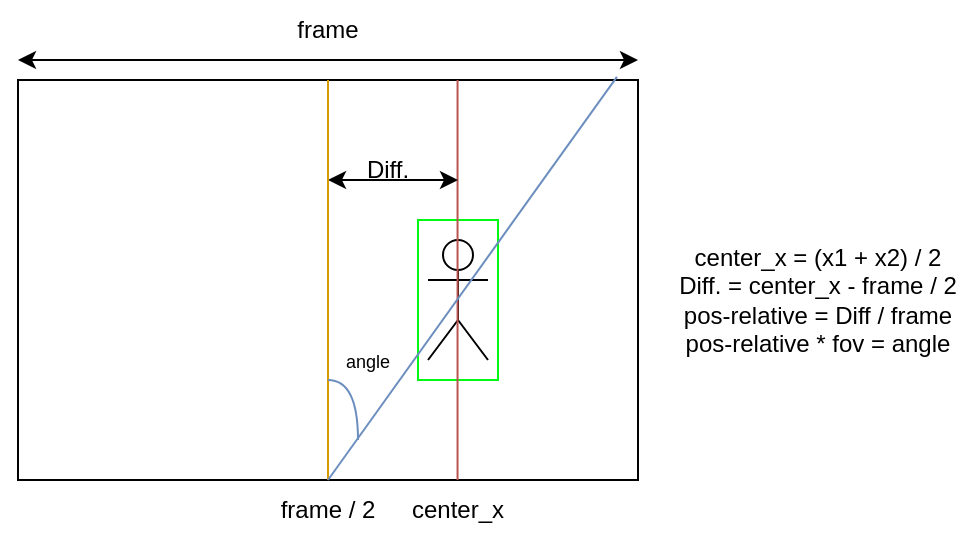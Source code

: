 <mxfile version="24.4.8" type="device">
  <diagram name="Page-1" id="c5X7hhBgmhvkAeY6OyJd">
    <mxGraphModel dx="912" dy="559" grid="1" gridSize="10" guides="1" tooltips="1" connect="1" arrows="1" fold="1" page="1" pageScale="1" pageWidth="850" pageHeight="1100" math="0" shadow="0">
      <root>
        <mxCell id="0" />
        <mxCell id="1" parent="0" />
        <mxCell id="uJ7OIQPrnL1CbaQ1osgT-1" value="" style="rounded=0;whiteSpace=wrap;html=1;" vertex="1" parent="1">
          <mxGeometry x="240" y="200" width="310" height="200" as="geometry" />
        </mxCell>
        <mxCell id="uJ7OIQPrnL1CbaQ1osgT-7" value="" style="rounded=0;whiteSpace=wrap;html=1;strokeColor=#00fa11;" vertex="1" parent="1">
          <mxGeometry x="440" y="270" width="40" height="80" as="geometry" />
        </mxCell>
        <mxCell id="uJ7OIQPrnL1CbaQ1osgT-8" value="" style="shape=umlActor;verticalLabelPosition=bottom;verticalAlign=top;html=1;outlineConnect=0;" vertex="1" parent="1">
          <mxGeometry x="445" y="280" width="30" height="60" as="geometry" />
        </mxCell>
        <mxCell id="uJ7OIQPrnL1CbaQ1osgT-27" value="" style="endArrow=none;html=1;rounded=0;fillColor=#f8cecc;strokeColor=#b85450;" edge="1" parent="1">
          <mxGeometry width="50" height="50" relative="1" as="geometry">
            <mxPoint x="459.77" y="400" as="sourcePoint" />
            <mxPoint x="459.77" y="200" as="targetPoint" />
          </mxGeometry>
        </mxCell>
        <mxCell id="uJ7OIQPrnL1CbaQ1osgT-33" value="center_x" style="text;html=1;align=center;verticalAlign=middle;whiteSpace=wrap;rounded=0;" vertex="1" parent="1">
          <mxGeometry x="430" y="400" width="60" height="30" as="geometry" />
        </mxCell>
        <mxCell id="uJ7OIQPrnL1CbaQ1osgT-38" value="" style="endArrow=classic;startArrow=classic;html=1;rounded=0;" edge="1" parent="1">
          <mxGeometry width="50" height="50" relative="1" as="geometry">
            <mxPoint x="395" y="250" as="sourcePoint" />
            <mxPoint x="460" y="250" as="targetPoint" />
          </mxGeometry>
        </mxCell>
        <mxCell id="uJ7OIQPrnL1CbaQ1osgT-39" value="" style="endArrow=none;html=1;rounded=0;entryX=0.5;entryY=0;entryDx=0;entryDy=0;exitX=0.5;exitY=1;exitDx=0;exitDy=0;fillColor=#ffe6cc;strokeColor=#d79b00;" edge="1" parent="1" source="uJ7OIQPrnL1CbaQ1osgT-1" target="uJ7OIQPrnL1CbaQ1osgT-1">
          <mxGeometry width="50" height="50" relative="1" as="geometry">
            <mxPoint x="350" y="360" as="sourcePoint" />
            <mxPoint x="400" y="310" as="targetPoint" />
          </mxGeometry>
        </mxCell>
        <mxCell id="uJ7OIQPrnL1CbaQ1osgT-40" value="frame / 2" style="text;html=1;align=center;verticalAlign=middle;whiteSpace=wrap;rounded=0;" vertex="1" parent="1">
          <mxGeometry x="365" y="400" width="60" height="30" as="geometry" />
        </mxCell>
        <mxCell id="uJ7OIQPrnL1CbaQ1osgT-41" value="Diff." style="text;html=1;align=center;verticalAlign=middle;whiteSpace=wrap;rounded=0;" vertex="1" parent="1">
          <mxGeometry x="395" y="230" width="60" height="30" as="geometry" />
        </mxCell>
        <mxCell id="uJ7OIQPrnL1CbaQ1osgT-42" value="" style="endArrow=classic;startArrow=classic;html=1;rounded=0;" edge="1" parent="1">
          <mxGeometry width="50" height="50" relative="1" as="geometry">
            <mxPoint x="240" y="190" as="sourcePoint" />
            <mxPoint x="550" y="190" as="targetPoint" />
          </mxGeometry>
        </mxCell>
        <mxCell id="uJ7OIQPrnL1CbaQ1osgT-43" value="frame" style="text;html=1;align=center;verticalAlign=middle;whiteSpace=wrap;rounded=0;" vertex="1" parent="1">
          <mxGeometry x="365" y="160" width="60" height="30" as="geometry" />
        </mxCell>
        <mxCell id="uJ7OIQPrnL1CbaQ1osgT-44" value="center_x = (x1 + x2) / 2&lt;div&gt;Diff. = center_x - frame / 2&lt;/div&gt;&lt;div&gt;pos-relative = Diff / frame&lt;/div&gt;&lt;div&gt;pos-relative * fov = angle&lt;/div&gt;" style="text;html=1;align=center;verticalAlign=middle;whiteSpace=wrap;rounded=0;" vertex="1" parent="1">
          <mxGeometry x="560" y="295" width="160" height="30" as="geometry" />
        </mxCell>
        <mxCell id="uJ7OIQPrnL1CbaQ1osgT-45" value="" style="endArrow=none;html=1;rounded=0;exitX=0.5;exitY=0;exitDx=0;exitDy=0;entryX=0.966;entryY=-0.008;entryDx=0;entryDy=0;entryPerimeter=0;fillColor=#dae8fc;strokeColor=#6c8ebf;" edge="1" parent="1" source="uJ7OIQPrnL1CbaQ1osgT-40" target="uJ7OIQPrnL1CbaQ1osgT-1">
          <mxGeometry width="50" height="50" relative="1" as="geometry">
            <mxPoint x="280" y="500" as="sourcePoint" />
            <mxPoint x="570" y="190" as="targetPoint" />
          </mxGeometry>
        </mxCell>
        <mxCell id="uJ7OIQPrnL1CbaQ1osgT-46" value="" style="curved=1;endArrow=none;html=1;rounded=0;endFill=0;fillColor=#dae8fc;strokeColor=#6c8ebf;" edge="1" parent="1">
          <mxGeometry width="50" height="50" relative="1" as="geometry">
            <mxPoint x="395" y="350" as="sourcePoint" />
            <mxPoint x="410" y="380" as="targetPoint" />
            <Array as="points">
              <mxPoint x="410" y="350" />
            </Array>
          </mxGeometry>
        </mxCell>
        <mxCell id="uJ7OIQPrnL1CbaQ1osgT-49" value="&lt;font style=&quot;font-size: 9px;&quot;&gt;angle&lt;/font&gt;" style="text;html=1;align=center;verticalAlign=middle;whiteSpace=wrap;rounded=0;" vertex="1" parent="1">
          <mxGeometry x="395" y="330" width="40" height="20" as="geometry" />
        </mxCell>
      </root>
    </mxGraphModel>
  </diagram>
</mxfile>
